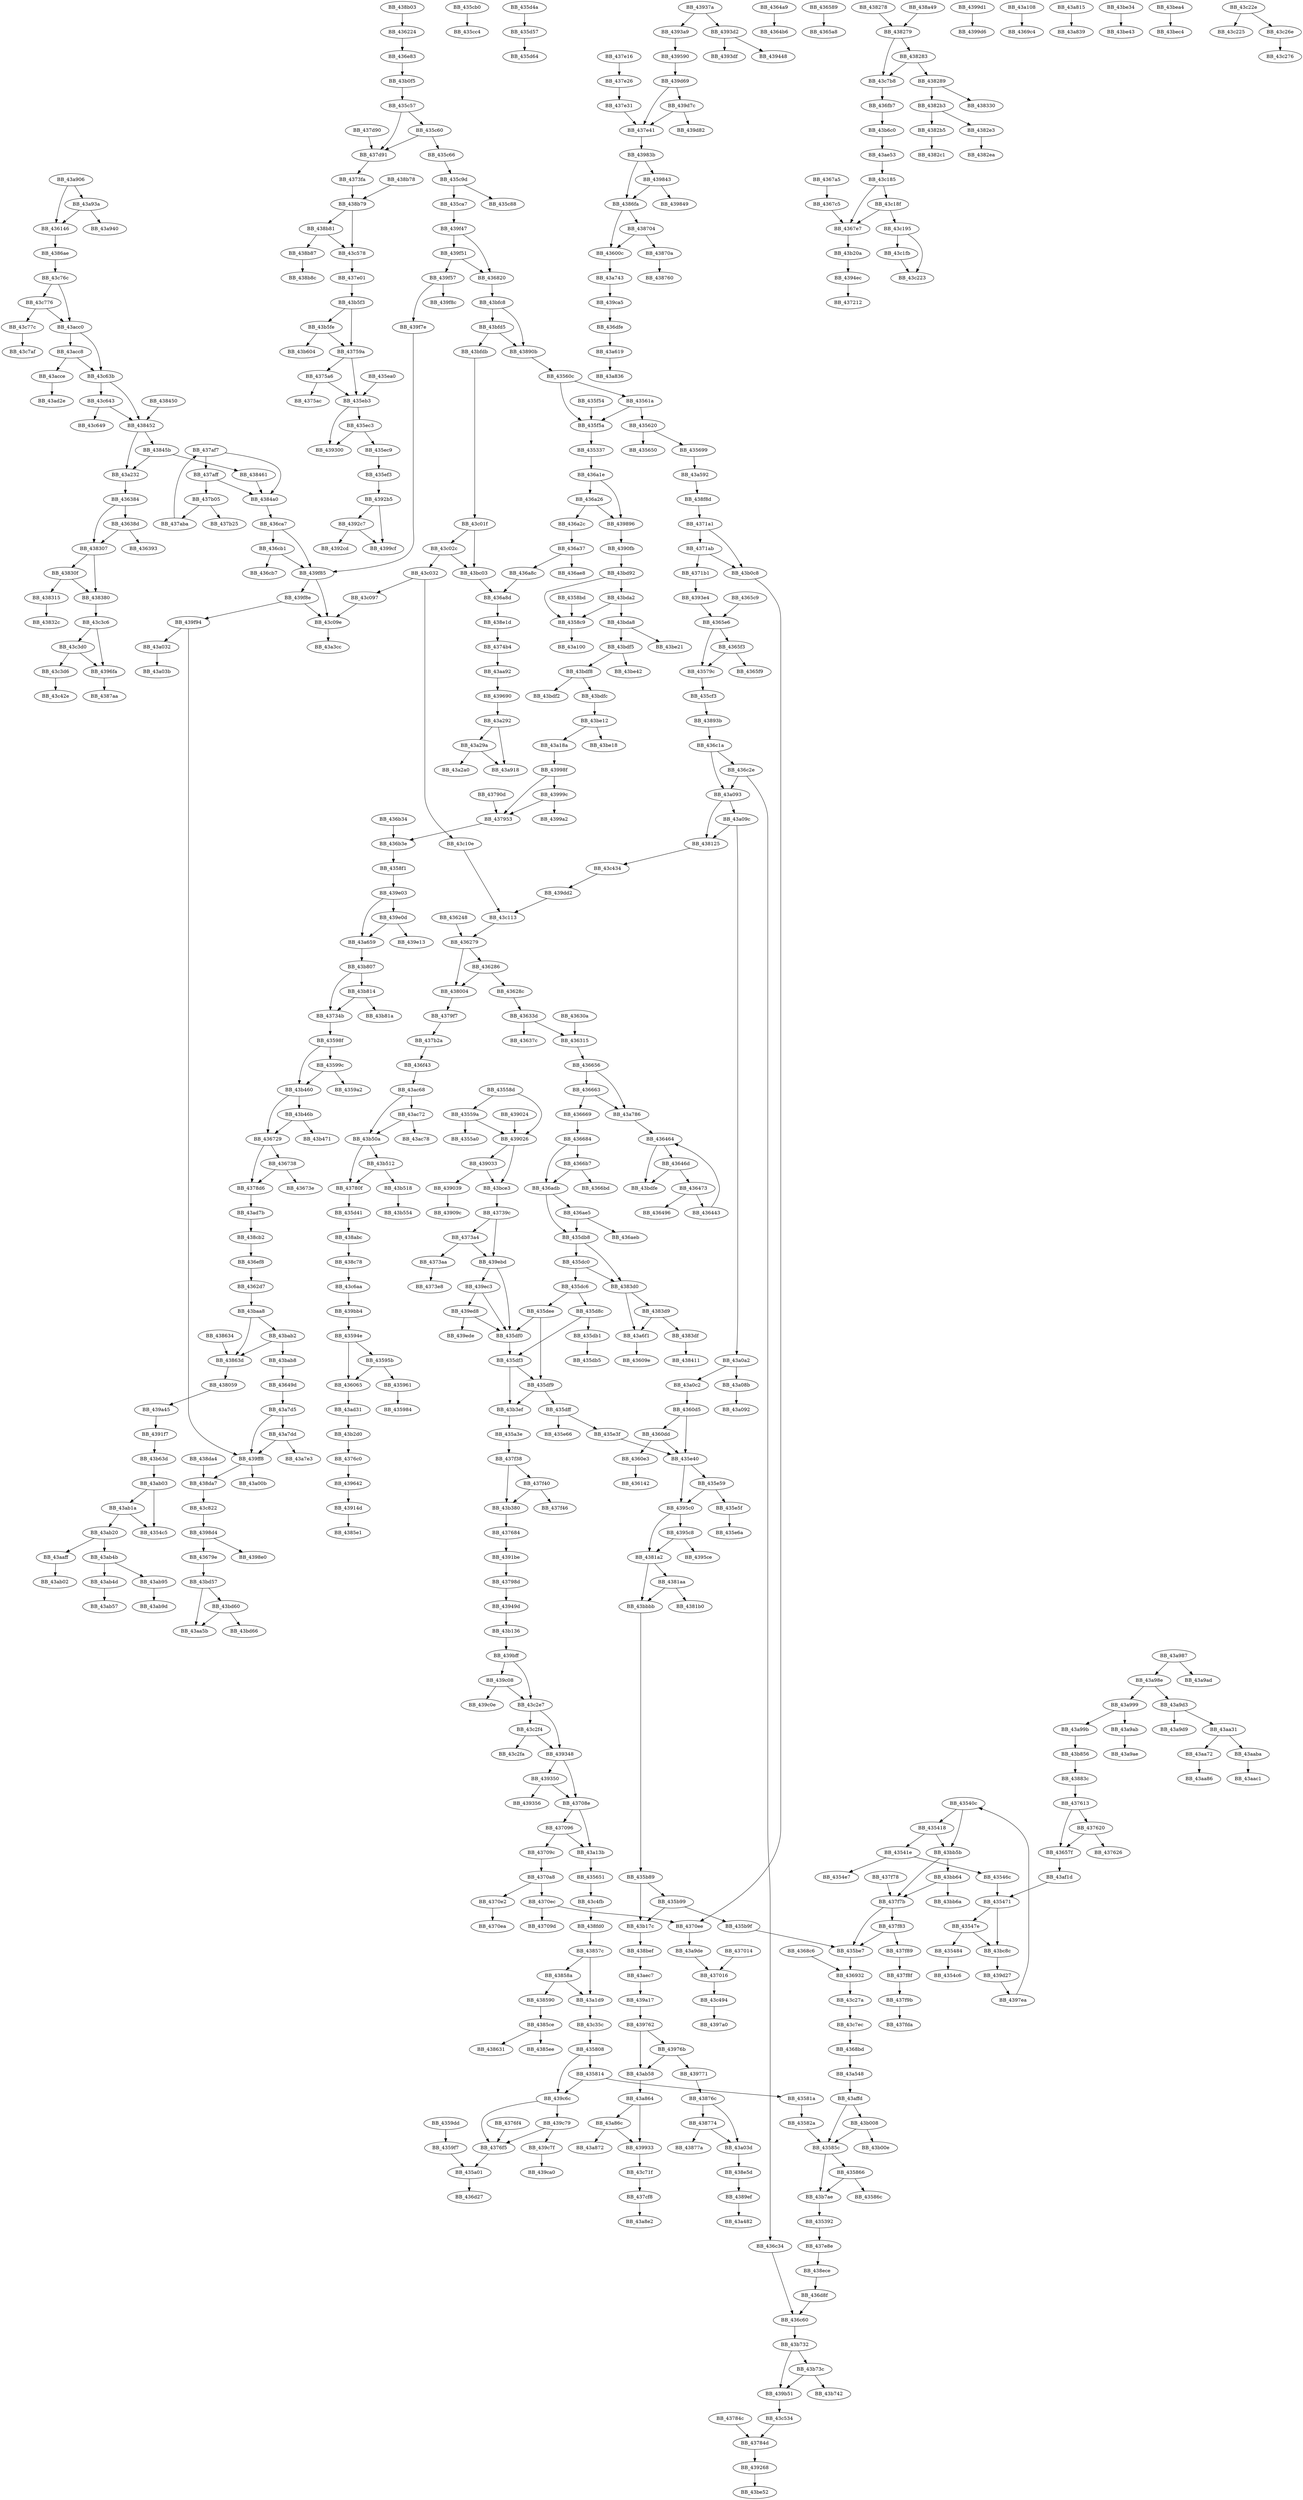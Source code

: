 DiGraph sub_43558D{
BB_435337->BB_436a1e
BB_435392->BB_437e8e
BB_43540c->BB_435418
BB_43540c->BB_43bb5b
BB_435418->BB_43541e
BB_435418->BB_43bb5b
BB_43541e->BB_43546c
BB_43541e->BB_4354e7
BB_43546c->BB_435471
BB_435471->BB_43547e
BB_435471->BB_43bc8c
BB_43547e->BB_435484
BB_43547e->BB_43bc8c
BB_435484->BB_4354c6
BB_43558d->BB_43559a
BB_43558d->BB_439026
BB_43559a->BB_4355a0
BB_43559a->BB_439026
BB_43560c->BB_43561a
BB_43560c->BB_435f5a
BB_43561a->BB_435620
BB_43561a->BB_435f5a
BB_435620->BB_435650
BB_435620->BB_435699
BB_435651->BB_43c4fb
BB_435699->BB_43a592
BB_43579c->BB_435cf3
BB_435808->BB_435814
BB_435808->BB_439c6c
BB_435814->BB_43581a
BB_435814->BB_439c6c
BB_43581a->BB_43582a
BB_43582a->BB_43585c
BB_43585c->BB_435866
BB_43585c->BB_43b7ae
BB_435866->BB_43586c
BB_435866->BB_43b7ae
BB_4358bd->BB_4358c9
BB_4358c9->BB_43a100
BB_4358f1->BB_439e03
BB_43594e->BB_43595b
BB_43594e->BB_436065
BB_43595b->BB_435961
BB_43595b->BB_436065
BB_435961->BB_435984
BB_43598f->BB_43599c
BB_43598f->BB_43b460
BB_43599c->BB_4359a2
BB_43599c->BB_43b460
BB_4359dd->BB_4359f7
BB_4359f7->BB_435a01
BB_435a01->BB_436d27
BB_435a3e->BB_437f38
BB_435b89->BB_435b99
BB_435b89->BB_43b17c
BB_435b99->BB_435b9f
BB_435b99->BB_43b17c
BB_435b9f->BB_435be7
BB_435be7->BB_436932
BB_435c57->BB_435c60
BB_435c57->BB_437d91
BB_435c60->BB_435c66
BB_435c60->BB_437d91
BB_435c66->BB_435c9d
BB_435c9d->BB_435c88
BB_435c9d->BB_435ca7
BB_435ca7->BB_439f47
BB_435cb0->BB_435cc4
BB_435cf3->BB_43893b
BB_435d41->BB_438abc
BB_435d4a->BB_435d57
BB_435d57->BB_435d64
BB_435d8c->BB_435db1
BB_435d8c->BB_435df3
BB_435db1->BB_435db5
BB_435db8->BB_435dc0
BB_435db8->BB_4383d0
BB_435dc0->BB_435dc6
BB_435dc0->BB_4383d0
BB_435dc6->BB_435d8c
BB_435dc6->BB_435dee
BB_435dee->BB_435df0
BB_435dee->BB_435df9
BB_435df0->BB_435df3
BB_435df3->BB_435df9
BB_435df3->BB_43b3ef
BB_435df9->BB_435dff
BB_435df9->BB_43b3ef
BB_435dff->BB_435e3f
BB_435dff->BB_435e66
BB_435e3f->BB_435e40
BB_435e40->BB_435e59
BB_435e40->BB_4395c0
BB_435e59->BB_435e5f
BB_435e59->BB_4395c0
BB_435e5f->BB_435e6a
BB_435ea0->BB_435eb3
BB_435eb3->BB_435ec3
BB_435eb3->BB_439300
BB_435ec3->BB_435ec9
BB_435ec3->BB_439300
BB_435ec9->BB_435ef3
BB_435ef3->BB_4392b5
BB_435f54->BB_435f5a
BB_435f5a->BB_435337
BB_43600c->BB_43a743
BB_436065->BB_43ad31
BB_4360d5->BB_435e40
BB_4360d5->BB_4360dd
BB_4360dd->BB_435e40
BB_4360dd->BB_4360e3
BB_4360e3->BB_436142
BB_436146->BB_4386ae
BB_436224->BB_436e83
BB_436248->BB_436279
BB_436279->BB_436286
BB_436279->BB_438004
BB_436286->BB_43628c
BB_436286->BB_438004
BB_43628c->BB_43633d
BB_4362d7->BB_43baa8
BB_43630a->BB_436315
BB_436315->BB_436656
BB_43633d->BB_436315
BB_43633d->BB_43637c
BB_436384->BB_43638d
BB_436384->BB_438307
BB_43638d->BB_436393
BB_43638d->BB_438307
BB_436443->BB_436464
BB_436464->BB_43646d
BB_436464->BB_43bdfe
BB_43646d->BB_436473
BB_43646d->BB_43bdfe
BB_436473->BB_436443
BB_436473->BB_436496
BB_43649d->BB_43a7d5
BB_4364a9->BB_4364b6
BB_43657f->BB_43af1d
BB_436589->BB_4365a8
BB_4365c9->BB_4365e6
BB_4365e6->BB_43579c
BB_4365e6->BB_4365f3
BB_4365f3->BB_43579c
BB_4365f3->BB_4365f9
BB_436656->BB_436663
BB_436656->BB_43a786
BB_436663->BB_436669
BB_436663->BB_43a786
BB_436669->BB_436684
BB_436684->BB_4366b7
BB_436684->BB_436adb
BB_4366b7->BB_4366bd
BB_4366b7->BB_436adb
BB_436729->BB_436738
BB_436729->BB_4378d6
BB_436738->BB_43673e
BB_436738->BB_4378d6
BB_43679e->BB_43bd57
BB_4367a5->BB_4367c5
BB_4367c5->BB_4367e7
BB_4367e7->BB_43b20a
BB_436820->BB_43bfc8
BB_4368bd->BB_43a548
BB_4368c6->BB_436932
BB_436932->BB_43c27a
BB_436a1e->BB_436a26
BB_436a1e->BB_439896
BB_436a26->BB_436a2c
BB_436a26->BB_439896
BB_436a2c->BB_436a37
BB_436a37->BB_436a8c
BB_436a37->BB_436ae8
BB_436a8c->BB_436a8d
BB_436a8d->BB_438e1d
BB_436adb->BB_435db8
BB_436adb->BB_436ae5
BB_436ae5->BB_435db8
BB_436ae5->BB_436aeb
BB_436b34->BB_436b3e
BB_436b3e->BB_4358f1
BB_436c1a->BB_436c2e
BB_436c1a->BB_43a093
BB_436c2e->BB_436c34
BB_436c2e->BB_43a093
BB_436c34->BB_436c60
BB_436c60->BB_43b732
BB_436ca7->BB_436cb1
BB_436ca7->BB_439f85
BB_436cb1->BB_436cb7
BB_436cb1->BB_439f85
BB_436d8f->BB_436c60
BB_436dfe->BB_43a619
BB_436e83->BB_43b0f5
BB_436ef8->BB_4362d7
BB_436f43->BB_43ac68
BB_436fb7->BB_43b6c0
BB_437014->BB_437016
BB_437016->BB_43c494
BB_43708e->BB_437096
BB_43708e->BB_43a13b
BB_437096->BB_43709c
BB_437096->BB_43a13b
BB_43709c->BB_4370a8
BB_4370a8->BB_4370e2
BB_4370a8->BB_4370ec
BB_4370e2->BB_4370ea
BB_4370ec->BB_43709d
BB_4370ec->BB_4370ee
BB_4370ee->BB_43a9de
BB_4371a1->BB_4371ab
BB_4371a1->BB_43b0c8
BB_4371ab->BB_4371b1
BB_4371ab->BB_43b0c8
BB_4371b1->BB_4393e4
BB_43734b->BB_43598f
BB_43739c->BB_4373a4
BB_43739c->BB_439ebd
BB_4373a4->BB_4373aa
BB_4373a4->BB_439ebd
BB_4373aa->BB_4373e8
BB_4373fa->BB_438b79
BB_4374b4->BB_43aa92
BB_43759a->BB_435eb3
BB_43759a->BB_4375a6
BB_4375a6->BB_435eb3
BB_4375a6->BB_4375ac
BB_437613->BB_43657f
BB_437613->BB_437620
BB_437620->BB_43657f
BB_437620->BB_437626
BB_437684->BB_4391be
BB_4376c0->BB_439642
BB_4376f4->BB_4376f5
BB_4376f5->BB_435a01
BB_43780f->BB_435d41
BB_43784c->BB_43784d
BB_43784d->BB_439268
BB_4378d6->BB_43ad7b
BB_43790d->BB_437953
BB_437953->BB_436b3e
BB_43798d->BB_43949d
BB_4379f7->BB_437b2a
BB_437aba->BB_437af7
BB_437af7->BB_437aff
BB_437af7->BB_4384a0
BB_437aff->BB_437b05
BB_437aff->BB_4384a0
BB_437b05->BB_437aba
BB_437b05->BB_437b25
BB_437b2a->BB_436f43
BB_437cf8->BB_43a8e2
BB_437d90->BB_437d91
BB_437d91->BB_4373fa
BB_437e01->BB_43b5f3
BB_437e16->BB_437e26
BB_437e26->BB_437e31
BB_437e31->BB_437e41
BB_437e41->BB_43983b
BB_437e8e->BB_438ece
BB_437f38->BB_437f40
BB_437f38->BB_43b380
BB_437f40->BB_437f46
BB_437f40->BB_43b380
BB_437f78->BB_437f7b
BB_437f7b->BB_435be7
BB_437f7b->BB_437f83
BB_437f83->BB_435be7
BB_437f83->BB_437f89
BB_437f89->BB_437f8f
BB_437f8f->BB_437f9b
BB_437f9b->BB_437fda
BB_438004->BB_4379f7
BB_438059->BB_439a45
BB_438125->BB_43c434
BB_4381a2->BB_4381aa
BB_4381a2->BB_43bbbb
BB_4381aa->BB_4381b0
BB_4381aa->BB_43bbbb
BB_438278->BB_438279
BB_438279->BB_438283
BB_438279->BB_43c7b8
BB_438283->BB_438289
BB_438283->BB_43c7b8
BB_438289->BB_4382b3
BB_438289->BB_438330
BB_4382b3->BB_4382b5
BB_4382b3->BB_4382e3
BB_4382b5->BB_4382c1
BB_4382e3->BB_4382ea
BB_438307->BB_43830f
BB_438307->BB_438380
BB_43830f->BB_438315
BB_43830f->BB_438380
BB_438315->BB_43832c
BB_438380->BB_43c3c6
BB_4383d0->BB_4383d9
BB_4383d0->BB_43a6f1
BB_4383d9->BB_4383df
BB_4383d9->BB_43a6f1
BB_4383df->BB_438411
BB_438450->BB_438452
BB_438452->BB_43845b
BB_438452->BB_43a232
BB_43845b->BB_438461
BB_43845b->BB_43a232
BB_438461->BB_4384a0
BB_4384a0->BB_436ca7
BB_43857c->BB_43858a
BB_43857c->BB_43a1d9
BB_43858a->BB_438590
BB_43858a->BB_43a1d9
BB_438590->BB_4385ce
BB_4385ce->BB_4385ee
BB_4385ce->BB_438631
BB_438634->BB_43863d
BB_43863d->BB_438059
BB_4386ae->BB_43c76c
BB_4386fa->BB_43600c
BB_4386fa->BB_438704
BB_438704->BB_43600c
BB_438704->BB_43870a
BB_43870a->BB_438760
BB_43876c->BB_438774
BB_43876c->BB_43a03d
BB_438774->BB_43877a
BB_438774->BB_43a03d
BB_43883c->BB_437613
BB_43890b->BB_43560c
BB_43893b->BB_436c1a
BB_4389ef->BB_43a482
BB_438a49->BB_438279
BB_438abc->BB_438c78
BB_438b03->BB_436224
BB_438b78->BB_438b79
BB_438b79->BB_438b81
BB_438b79->BB_43c578
BB_438b81->BB_438b87
BB_438b81->BB_43c578
BB_438b87->BB_438b8c
BB_438bef->BB_43aec7
BB_438c78->BB_43c6aa
BB_438cb2->BB_436ef8
BB_438da4->BB_438da7
BB_438da7->BB_43c822
BB_438e1d->BB_4374b4
BB_438e5d->BB_4389ef
BB_438ece->BB_436d8f
BB_438f8d->BB_4371a1
BB_438fd0->BB_43857c
BB_439024->BB_439026
BB_439026->BB_439033
BB_439026->BB_43bce3
BB_439033->BB_439039
BB_439033->BB_43bce3
BB_439039->BB_43909c
BB_4390fb->BB_43bd92
BB_43914d->BB_4385e1
BB_4391be->BB_43798d
BB_4391f7->BB_43b63d
BB_439268->BB_43be52
BB_4392b5->BB_4392c7
BB_4392b5->BB_4399cf
BB_4392c7->BB_4392cd
BB_4392c7->BB_4399cf
BB_439348->BB_43708e
BB_439348->BB_439350
BB_439350->BB_43708e
BB_439350->BB_439356
BB_43937a->BB_4393a9
BB_43937a->BB_4393d2
BB_4393a9->BB_439590
BB_4393d2->BB_4393df
BB_4393d2->BB_439448
BB_4393e4->BB_4365e6
BB_43949d->BB_43b136
BB_4394ec->BB_437212
BB_439590->BB_439d69
BB_4395c0->BB_4381a2
BB_4395c0->BB_4395c8
BB_4395c8->BB_4381a2
BB_4395c8->BB_4395ce
BB_439642->BB_43914d
BB_439690->BB_43a292
BB_4396fa->BB_4387aa
BB_439762->BB_43976b
BB_439762->BB_43ab58
BB_43976b->BB_439771
BB_43976b->BB_43ab58
BB_439771->BB_43876c
BB_4397ea->BB_43540c
BB_43983b->BB_4386fa
BB_43983b->BB_439843
BB_439843->BB_4386fa
BB_439843->BB_439849
BB_439896->BB_4390fb
BB_4398d4->BB_43679e
BB_4398d4->BB_4398e0
BB_439933->BB_43c71f
BB_43998f->BB_437953
BB_43998f->BB_43999c
BB_43999c->BB_437953
BB_43999c->BB_4399a2
BB_4399d1->BB_4399d6
BB_439a17->BB_439762
BB_439a45->BB_4391f7
BB_439b51->BB_43c534
BB_439bb4->BB_43594e
BB_439bff->BB_439c08
BB_439bff->BB_43c2e7
BB_439c08->BB_439c0e
BB_439c08->BB_43c2e7
BB_439c6c->BB_4376f5
BB_439c6c->BB_439c79
BB_439c79->BB_4376f5
BB_439c79->BB_439c7f
BB_439c7f->BB_439ca0
BB_439ca5->BB_436dfe
BB_439d27->BB_4397ea
BB_439d69->BB_437e41
BB_439d69->BB_439d7c
BB_439d7c->BB_437e41
BB_439d7c->BB_439d82
BB_439dd2->BB_43c113
BB_439e03->BB_439e0d
BB_439e03->BB_43a659
BB_439e0d->BB_439e13
BB_439e0d->BB_43a659
BB_439ebd->BB_435df0
BB_439ebd->BB_439ec3
BB_439ec3->BB_435df0
BB_439ec3->BB_439ed8
BB_439ed8->BB_435df0
BB_439ed8->BB_439ede
BB_439f47->BB_436820
BB_439f47->BB_439f51
BB_439f51->BB_436820
BB_439f51->BB_439f57
BB_439f57->BB_439f7e
BB_439f57->BB_439f8c
BB_439f7e->BB_439f85
BB_439f85->BB_439f8e
BB_439f85->BB_43c09e
BB_439f8e->BB_439f94
BB_439f8e->BB_43c09e
BB_439f94->BB_439ff8
BB_439f94->BB_43a032
BB_439ff8->BB_438da7
BB_439ff8->BB_43a00b
BB_43a032->BB_43a03b
BB_43a03d->BB_438e5d
BB_43a08b->BB_43a092
BB_43a093->BB_438125
BB_43a093->BB_43a09c
BB_43a09c->BB_438125
BB_43a09c->BB_43a0a2
BB_43a0a2->BB_43a08b
BB_43a0a2->BB_43a0c2
BB_43a0c2->BB_4360d5
BB_43a108->BB_4369c4
BB_43a13b->BB_435651
BB_43a18a->BB_43998f
BB_43a1d9->BB_43c35c
BB_43a232->BB_436384
BB_43a292->BB_43a29a
BB_43a292->BB_43a918
BB_43a29a->BB_43a2a0
BB_43a29a->BB_43a918
BB_43a548->BB_43affd
BB_43a592->BB_438f8d
BB_43a619->BB_43a836
BB_43a659->BB_43b807
BB_43a6f1->BB_43609e
BB_43a743->BB_439ca5
BB_43a786->BB_436464
BB_43a7d5->BB_439ff8
BB_43a7d5->BB_43a7dd
BB_43a7dd->BB_439ff8
BB_43a7dd->BB_43a7e3
BB_43a815->BB_43a839
BB_43a864->BB_439933
BB_43a864->BB_43a86c
BB_43a86c->BB_439933
BB_43a86c->BB_43a872
BB_43a906->BB_436146
BB_43a906->BB_43a93a
BB_43a93a->BB_436146
BB_43a93a->BB_43a940
BB_43a987->BB_43a98e
BB_43a987->BB_43a9ad
BB_43a98e->BB_43a999
BB_43a98e->BB_43a9d3
BB_43a999->BB_43a99b
BB_43a999->BB_43a9ab
BB_43a99b->BB_43b856
BB_43a9ab->BB_43a9ae
BB_43a9d3->BB_43a9d9
BB_43a9d3->BB_43aa31
BB_43a9de->BB_437016
BB_43aa31->BB_43aa72
BB_43aa31->BB_43aaba
BB_43aa72->BB_43aa86
BB_43aa92->BB_439690
BB_43aaba->BB_43aac1
BB_43aaff->BB_43ab02
BB_43ab03->BB_4354c5
BB_43ab03->BB_43ab1a
BB_43ab1a->BB_4354c5
BB_43ab1a->BB_43ab20
BB_43ab20->BB_43aaff
BB_43ab20->BB_43ab4b
BB_43ab4b->BB_43ab4d
BB_43ab4b->BB_43ab95
BB_43ab4d->BB_43ab57
BB_43ab58->BB_43a864
BB_43ab95->BB_43ab9d
BB_43ac68->BB_43ac72
BB_43ac68->BB_43b50a
BB_43ac72->BB_43ac78
BB_43ac72->BB_43b50a
BB_43acc0->BB_43acc8
BB_43acc0->BB_43c63b
BB_43acc8->BB_43acce
BB_43acc8->BB_43c63b
BB_43acce->BB_43ad2e
BB_43ad31->BB_43b2d0
BB_43ad7b->BB_438cb2
BB_43ae53->BB_43c185
BB_43aec7->BB_439a17
BB_43af1d->BB_435471
BB_43affd->BB_43585c
BB_43affd->BB_43b008
BB_43b008->BB_43585c
BB_43b008->BB_43b00e
BB_43b0c8->BB_4370ee
BB_43b0f5->BB_435c57
BB_43b136->BB_439bff
BB_43b17c->BB_438bef
BB_43b20a->BB_4394ec
BB_43b2d0->BB_4376c0
BB_43b380->BB_437684
BB_43b3ef->BB_435a3e
BB_43b460->BB_436729
BB_43b460->BB_43b46b
BB_43b46b->BB_436729
BB_43b46b->BB_43b471
BB_43b50a->BB_43780f
BB_43b50a->BB_43b512
BB_43b512->BB_43780f
BB_43b512->BB_43b518
BB_43b518->BB_43b554
BB_43b5f3->BB_43759a
BB_43b5f3->BB_43b5fe
BB_43b5fe->BB_43759a
BB_43b5fe->BB_43b604
BB_43b63d->BB_43ab03
BB_43b6c0->BB_43ae53
BB_43b732->BB_439b51
BB_43b732->BB_43b73c
BB_43b73c->BB_439b51
BB_43b73c->BB_43b742
BB_43b7ae->BB_435392
BB_43b807->BB_43734b
BB_43b807->BB_43b814
BB_43b814->BB_43734b
BB_43b814->BB_43b81a
BB_43b856->BB_43883c
BB_43baa8->BB_43863d
BB_43baa8->BB_43bab2
BB_43bab2->BB_43863d
BB_43bab2->BB_43bab8
BB_43bab8->BB_43649d
BB_43bb5b->BB_437f7b
BB_43bb5b->BB_43bb64
BB_43bb64->BB_437f7b
BB_43bb64->BB_43bb6a
BB_43bbbb->BB_435b89
BB_43bc03->BB_436a8d
BB_43bc8c->BB_439d27
BB_43bce3->BB_43739c
BB_43bd57->BB_43aa5b
BB_43bd57->BB_43bd60
BB_43bd60->BB_43aa5b
BB_43bd60->BB_43bd66
BB_43bd92->BB_4358c9
BB_43bd92->BB_43bda2
BB_43bda2->BB_4358c9
BB_43bda2->BB_43bda8
BB_43bda8->BB_43bdf5
BB_43bda8->BB_43be21
BB_43bdf5->BB_43bdf8
BB_43bdf5->BB_43be42
BB_43bdf8->BB_43bdf2
BB_43bdf8->BB_43bdfc
BB_43bdfc->BB_43be12
BB_43be12->BB_43a18a
BB_43be12->BB_43be18
BB_43be34->BB_43be43
BB_43bea4->BB_43bec4
BB_43bfc8->BB_43890b
BB_43bfc8->BB_43bfd5
BB_43bfd5->BB_43890b
BB_43bfd5->BB_43bfdb
BB_43bfdb->BB_43c01f
BB_43c01f->BB_43bc03
BB_43c01f->BB_43c02c
BB_43c02c->BB_43bc03
BB_43c02c->BB_43c032
BB_43c032->BB_43c097
BB_43c032->BB_43c10e
BB_43c097->BB_43c09e
BB_43c09e->BB_43a3cc
BB_43c10e->BB_43c113
BB_43c113->BB_436279
BB_43c185->BB_4367e7
BB_43c185->BB_43c18f
BB_43c18f->BB_4367e7
BB_43c18f->BB_43c195
BB_43c195->BB_43c1fb
BB_43c195->BB_43c223
BB_43c1fb->BB_43c223
BB_43c22e->BB_43c225
BB_43c22e->BB_43c26e
BB_43c26e->BB_43c276
BB_43c27a->BB_43c7ec
BB_43c2e7->BB_439348
BB_43c2e7->BB_43c2f4
BB_43c2f4->BB_439348
BB_43c2f4->BB_43c2fa
BB_43c35c->BB_435808
BB_43c3c6->BB_4396fa
BB_43c3c6->BB_43c3d0
BB_43c3d0->BB_4396fa
BB_43c3d0->BB_43c3d6
BB_43c3d6->BB_43c42e
BB_43c434->BB_439dd2
BB_43c494->BB_4397a0
BB_43c4fb->BB_438fd0
BB_43c534->BB_43784d
BB_43c578->BB_437e01
BB_43c63b->BB_438452
BB_43c63b->BB_43c643
BB_43c643->BB_438452
BB_43c643->BB_43c649
BB_43c6aa->BB_439bb4
BB_43c71f->BB_437cf8
BB_43c76c->BB_43acc0
BB_43c76c->BB_43c776
BB_43c776->BB_43acc0
BB_43c776->BB_43c77c
BB_43c77c->BB_43c7af
BB_43c7b8->BB_436fb7
BB_43c7ec->BB_4368bd
BB_43c822->BB_4398d4
}
